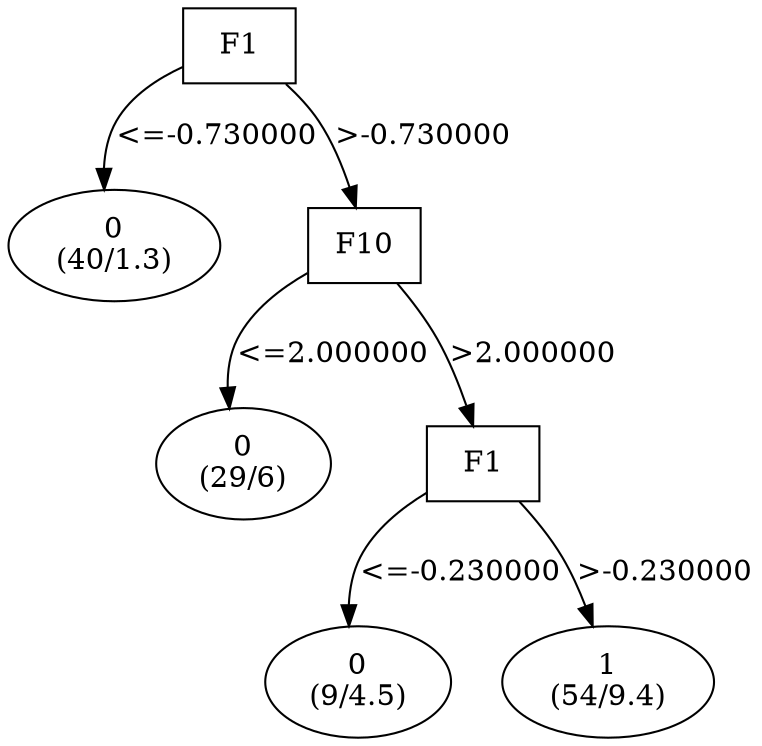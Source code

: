digraph YaDT {
n0 [ shape=box, label="F1\n"]
n0 -> n1 [label="<=-0.730000"]
n1 [ shape=ellipse, label="0\n(40/1.3)"]
n0 -> n2 [label=">-0.730000"]
n2 [ shape=box, label="F10\n"]
n2 -> n3 [label="<=2.000000"]
n3 [ shape=ellipse, label="0\n(29/6)"]
n2 -> n4 [label=">2.000000"]
n4 [ shape=box, label="F1\n"]
n4 -> n5 [label="<=-0.230000"]
n5 [ shape=ellipse, label="0\n(9/4.5)"]
n4 -> n6 [label=">-0.230000"]
n6 [ shape=ellipse, label="1\n(54/9.4)"]
}
